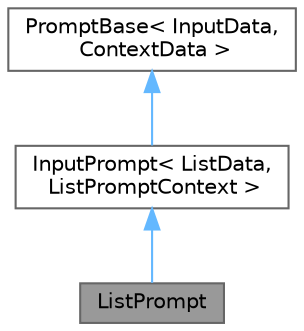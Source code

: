 digraph "ListPrompt"
{
 // LATEX_PDF_SIZE
  bgcolor="transparent";
  edge [fontname=Helvetica,fontsize=10,labelfontname=Helvetica,labelfontsize=10];
  node [fontname=Helvetica,fontsize=10,shape=box,height=0.2,width=0.4];
  Node1 [id="Node000001",label="ListPrompt",height=0.2,width=0.4,color="gray40", fillcolor="grey60", style="filled", fontcolor="black",tooltip="Prompt for adding new or editing a list."];
  Node2 -> Node1 [id="edge1_Node000001_Node000002",dir="back",color="steelblue1",style="solid",tooltip=" "];
  Node2 [id="Node000002",label="InputPrompt\< ListData,\l ListPromptContext \>",height=0.2,width=0.4,color="gray40", fillcolor="white", style="filled",URL="$classInputPrompt.html",tooltip=" "];
  Node3 -> Node2 [id="edge2_Node000002_Node000003",dir="back",color="steelblue1",style="solid",tooltip=" "];
  Node3 [id="Node000003",label="PromptBase\< InputData,\l ContextData \>",height=0.2,width=0.4,color="gray40", fillcolor="white", style="filled",URL="$classPromptBase.html",tooltip=" "];
}
